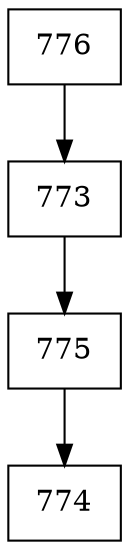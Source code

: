 digraph G {
  node [shape=record];
  node0 [label="{776}"];
  node0 -> node1;
  node1 [label="{773}"];
  node1 -> node2;
  node2 [label="{775}"];
  node2 -> node3;
  node3 [label="{774}"];
}
